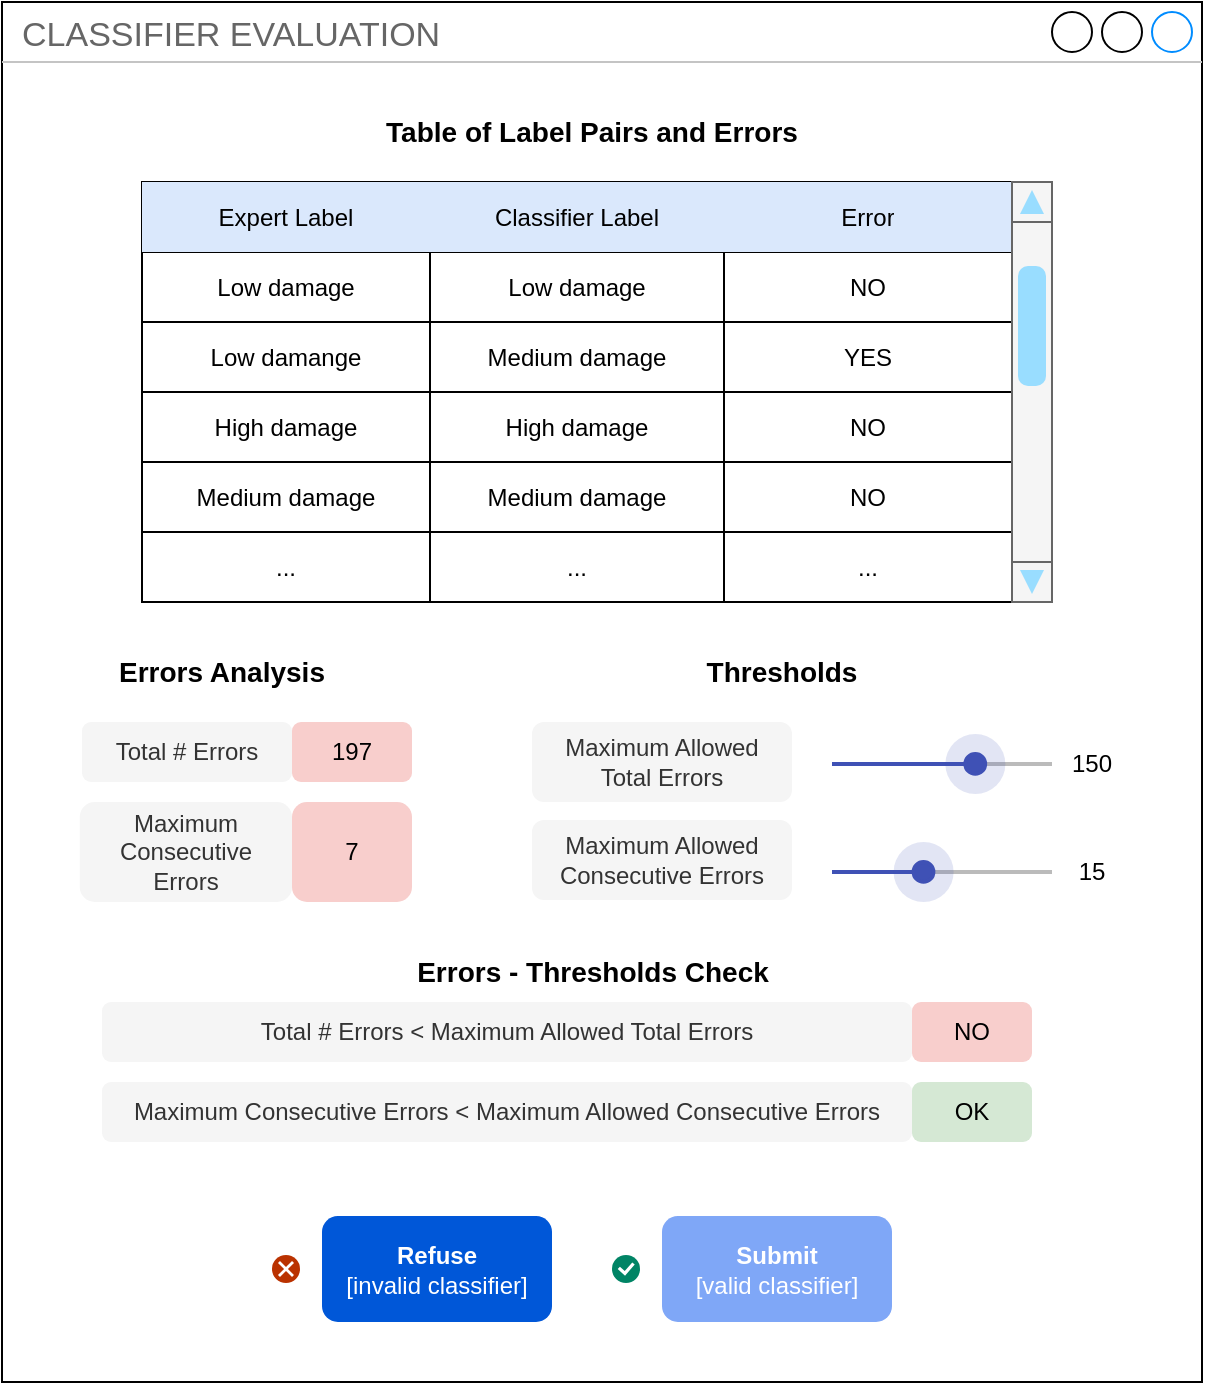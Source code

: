 <mxfile>
    <diagram name="Pagina-1" id="Qn5EjGO15V_ZMp10GDhG">
        <mxGraphModel dx="780" dy="604" grid="1" gridSize="10" guides="1" tooltips="1" connect="1" arrows="1" fold="1" page="1" pageScale="1" pageWidth="3300" pageHeight="2339" math="0" shadow="0">
            <root>
                <mxCell id="0"/>
                <mxCell id="1" parent="0"/>
                <mxCell id="CFf1ZAYyLSzgrhuiBxSv-1" value="CLASSIFIER EVALUATION" style="strokeWidth=1;shadow=0;dashed=0;align=center;html=1;shape=mxgraph.mockup.containers.window;align=left;verticalAlign=top;spacingLeft=8;strokeColor2=#008cff;strokeColor3=#c4c4c4;fontColor=#666666;mainText=;fontSize=17;labelBackgroundColor=none;whiteSpace=wrap;" parent="1" vertex="1">
                    <mxGeometry x="30" y="30" width="600" height="690" as="geometry"/>
                </mxCell>
                <mxCell id="CFf1ZAYyLSzgrhuiBxSv-61" value="" style="group" parent="1" vertex="1" connectable="0">
                    <mxGeometry x="165" y="657" width="140" height="33" as="geometry"/>
                </mxCell>
                <mxCell id="CFf1ZAYyLSzgrhuiBxSv-58" value="&lt;b&gt;Refuse&lt;/b&gt;&lt;br&gt;[invalid classifier]" style="rounded=1;fillColor=#0057D8;align=center;strokeColor=none;html=1;whiteSpace=wrap;fontColor=#ffffff;fontSize=12;sketch=0;" parent="CFf1ZAYyLSzgrhuiBxSv-61" vertex="1">
                    <mxGeometry x="25" y="-20" width="115" height="53" as="geometry"/>
                </mxCell>
                <mxCell id="CFf1ZAYyLSzgrhuiBxSv-59" value="" style="html=1;shadow=0;dashed=0;shape=mxgraph.atlassian.close;fillColor=#BA3200;strokeColor=none;html=1;sketch=0;" parent="CFf1ZAYyLSzgrhuiBxSv-61" vertex="1">
                    <mxGeometry y="-0.5" width="14" height="14" as="geometry"/>
                </mxCell>
                <mxCell id="CFf1ZAYyLSzgrhuiBxSv-74" value="Table of Label Pairs and Errors" style="text;html=1;strokeColor=none;fillColor=none;align=center;verticalAlign=middle;whiteSpace=wrap;rounded=0;fontStyle=1;fontSize=14;" parent="1" vertex="1">
                    <mxGeometry x="55" y="80" width="540" height="30" as="geometry"/>
                </mxCell>
                <mxCell id="CFf1ZAYyLSzgrhuiBxSv-114" value="Errors Analysis" style="text;html=1;strokeColor=none;fillColor=none;align=center;verticalAlign=middle;whiteSpace=wrap;rounded=0;fontStyle=1;fontSize=14;" parent="1" vertex="1">
                    <mxGeometry x="55" y="350" width="170" height="30" as="geometry"/>
                </mxCell>
                <mxCell id="CFf1ZAYyLSzgrhuiBxSv-140" value="7" style="text;html=1;strokeColor=none;fillColor=#f8cecc;align=center;verticalAlign=middle;whiteSpace=wrap;rounded=1;" parent="1" vertex="1">
                    <mxGeometry x="175" y="430" width="60" height="50" as="geometry"/>
                </mxCell>
                <mxCell id="CFf1ZAYyLSzgrhuiBxSv-138" value="197" style="text;html=1;strokeColor=none;fillColor=#f8cecc;align=center;verticalAlign=middle;whiteSpace=wrap;rounded=1;" parent="1" vertex="1">
                    <mxGeometry x="175" y="390" width="60" height="30" as="geometry"/>
                </mxCell>
                <mxCell id="CFf1ZAYyLSzgrhuiBxSv-137" value="Total # Errors" style="text;html=1;strokeColor=none;fillColor=#f5f5f5;align=center;verticalAlign=middle;whiteSpace=wrap;rounded=1;fontColor=#333333;" parent="1" vertex="1">
                    <mxGeometry x="70" y="390" width="105" height="30" as="geometry"/>
                </mxCell>
                <mxCell id="CFf1ZAYyLSzgrhuiBxSv-139" value="Maximum Consecutive &lt;br&gt;Errors" style="text;html=1;strokeColor=none;fillColor=#f5f5f5;align=center;verticalAlign=middle;whiteSpace=wrap;rounded=1;fontColor=#333333;" parent="1" vertex="1">
                    <mxGeometry x="68.87" y="430" width="106.13" height="50" as="geometry"/>
                </mxCell>
                <mxCell id="CFf1ZAYyLSzgrhuiBxSv-142" value="Thresholds" style="text;html=1;strokeColor=none;fillColor=none;align=center;verticalAlign=middle;whiteSpace=wrap;rounded=0;fontStyle=1;fontSize=14;" parent="1" vertex="1">
                    <mxGeometry x="335" y="350" width="170" height="30" as="geometry"/>
                </mxCell>
                <mxCell id="CFf1ZAYyLSzgrhuiBxSv-145" value="Maximum Allowed &lt;br&gt;Total Errors" style="text;html=1;strokeColor=none;fillColor=#f5f5f5;align=center;verticalAlign=middle;whiteSpace=wrap;rounded=1;fontColor=#333333;" parent="1" vertex="1">
                    <mxGeometry x="295" y="390" width="130" height="40" as="geometry"/>
                </mxCell>
                <mxCell id="CFf1ZAYyLSzgrhuiBxSv-146" value="" style="dashed=0;verticalLabelPosition=bottom;verticalAlign=top;align=center;shape=mxgraph.gmdl.sliderFocused;barPos=65.17;strokeColor=#3F51B5;opacity=100;strokeWidth=2;fillColor=#3F51B5;handleSize=30;shadow=0;html=1;" parent="1" vertex="1">
                    <mxGeometry x="445" y="396" width="110" height="30" as="geometry"/>
                </mxCell>
                <mxCell id="CFf1ZAYyLSzgrhuiBxSv-147" value="150" style="text;html=1;align=center;verticalAlign=middle;whiteSpace=wrap;rounded=1;" parent="1" vertex="1">
                    <mxGeometry x="545" y="391" width="60" height="40" as="geometry"/>
                </mxCell>
                <mxCell id="CFf1ZAYyLSzgrhuiBxSv-160" value="Maximum Allowed &lt;br&gt;Consecutive Errors" style="text;html=1;strokeColor=none;fillColor=#f5f5f5;align=center;verticalAlign=middle;whiteSpace=wrap;rounded=1;fontColor=#333333;" parent="1" vertex="1">
                    <mxGeometry x="295" y="439" width="130" height="40" as="geometry"/>
                </mxCell>
                <mxCell id="CFf1ZAYyLSzgrhuiBxSv-161" value="" style="dashed=0;verticalLabelPosition=bottom;verticalAlign=top;align=center;shape=mxgraph.gmdl.sliderFocused;barPos=41.64;strokeColor=#3F51B5;opacity=100;strokeWidth=2;fillColor=#3F51B5;handleSize=30;shadow=0;html=1;" parent="1" vertex="1">
                    <mxGeometry x="445" y="450" width="110" height="30" as="geometry"/>
                </mxCell>
                <mxCell id="CFf1ZAYyLSzgrhuiBxSv-162" value="15" style="text;html=1;align=center;verticalAlign=middle;whiteSpace=wrap;rounded=1;" parent="1" vertex="1">
                    <mxGeometry x="545" y="445" width="60" height="40" as="geometry"/>
                </mxCell>
                <mxCell id="CFf1ZAYyLSzgrhuiBxSv-164" value="Errors - Thresholds Check" style="text;html=1;strokeColor=none;fillColor=none;align=center;verticalAlign=middle;whiteSpace=wrap;rounded=0;fontStyle=1;fontSize=14;" parent="1" vertex="1">
                    <mxGeometry x="217.5" y="500" width="215" height="30" as="geometry"/>
                </mxCell>
                <mxCell id="CFf1ZAYyLSzgrhuiBxSv-170" value="NO" style="text;html=1;strokeColor=none;fillColor=#f8cecc;align=center;verticalAlign=middle;whiteSpace=wrap;rounded=1;" parent="1" vertex="1">
                    <mxGeometry x="485" y="530" width="60" height="30" as="geometry"/>
                </mxCell>
                <mxCell id="CFf1ZAYyLSzgrhuiBxSv-171" value="Total # Errors &amp;lt; Maximum Allowed Total Errors" style="text;html=1;strokeColor=none;fillColor=#f5f5f5;align=center;verticalAlign=middle;whiteSpace=wrap;rounded=1;fontColor=#333333;" parent="1" vertex="1">
                    <mxGeometry x="80" y="530" width="405" height="30" as="geometry"/>
                </mxCell>
                <mxCell id="CFf1ZAYyLSzgrhuiBxSv-179" value="OK" style="text;html=1;strokeColor=none;fillColor=#d5e8d4;align=center;verticalAlign=middle;whiteSpace=wrap;rounded=1;" parent="1" vertex="1">
                    <mxGeometry x="485" y="570" width="60" height="30" as="geometry"/>
                </mxCell>
                <mxCell id="CFf1ZAYyLSzgrhuiBxSv-180" value="Maximum Consecutive Errors&amp;nbsp;&amp;lt; Maximum Allowed Consecutive Errors" style="text;html=1;strokeColor=none;fillColor=#f5f5f5;align=center;verticalAlign=middle;whiteSpace=wrap;rounded=1;fontColor=#333333;" parent="1" vertex="1">
                    <mxGeometry x="80" y="570" width="405" height="30" as="geometry"/>
                </mxCell>
                <mxCell id="EfdLprBS7-gR66xgq3Gq-1" value="" style="group;shadow=0;" parent="1" vertex="1" connectable="0">
                    <mxGeometry x="335" y="637" width="140" height="53" as="geometry"/>
                </mxCell>
                <mxCell id="CFf1ZAYyLSzgrhuiBxSv-56" value="&lt;b&gt;Submit &lt;/b&gt;&lt;br&gt;[valid classifier]" style="rounded=1;fillColor=#0050ef;align=center;strokeColor=none;html=1;whiteSpace=wrap;fontSize=12;sketch=0;fontColor=#ffffff;opacity=50;" parent="EfdLprBS7-gR66xgq3Gq-1" vertex="1">
                    <mxGeometry x="25" width="115" height="53" as="geometry"/>
                </mxCell>
                <mxCell id="CFf1ZAYyLSzgrhuiBxSv-57" value="" style="html=1;shadow=0;dashed=0;shape=mxgraph.atlassian.checkbox;fillColor=#008465;strokeColor=none;html=1;sketch=0;" parent="EfdLprBS7-gR66xgq3Gq-1" vertex="1">
                    <mxGeometry y="19.5" width="14" height="14" as="geometry"/>
                </mxCell>
                <mxCell id="2" value="" style="group" vertex="1" connectable="0" parent="1">
                    <mxGeometry x="100" y="120" width="455" height="210" as="geometry"/>
                </mxCell>
                <mxCell id="CFf1ZAYyLSzgrhuiBxSv-75" value="" style="shape=table;startSize=0;container=1;collapsible=0;childLayout=tableLayout;fontSize=12;" parent="2" vertex="1">
                    <mxGeometry width="435" height="210" as="geometry"/>
                </mxCell>
                <mxCell id="CFf1ZAYyLSzgrhuiBxSv-76" value="" style="shape=tableRow;horizontal=0;startSize=0;swimlaneHead=0;swimlaneBody=0;strokeColor=inherit;top=0;left=0;bottom=0;right=0;collapsible=0;dropTarget=0;fillColor=none;points=[[0,0.5],[1,0.5]];portConstraint=eastwest;fontSize=16;" parent="CFf1ZAYyLSzgrhuiBxSv-75" vertex="1">
                    <mxGeometry width="435" height="35" as="geometry"/>
                </mxCell>
                <mxCell id="CFf1ZAYyLSzgrhuiBxSv-77" value="Expert Label" style="shape=partialRectangle;html=1;whiteSpace=wrap;connectable=0;strokeColor=default;overflow=hidden;fillColor=#dae8fc;top=0;left=0;bottom=0;right=0;pointerEvents=1;fontSize=12;" parent="CFf1ZAYyLSzgrhuiBxSv-76" vertex="1">
                    <mxGeometry width="144" height="35" as="geometry">
                        <mxRectangle width="144" height="35" as="alternateBounds"/>
                    </mxGeometry>
                </mxCell>
                <mxCell id="CFf1ZAYyLSzgrhuiBxSv-78" value="Classifier Label" style="shape=partialRectangle;html=1;whiteSpace=wrap;connectable=0;strokeColor=default;overflow=hidden;fillColor=#dae8fc;top=0;left=0;bottom=0;right=0;pointerEvents=1;fontSize=12;" parent="CFf1ZAYyLSzgrhuiBxSv-76" vertex="1">
                    <mxGeometry x="144" width="147" height="35" as="geometry">
                        <mxRectangle width="147" height="35" as="alternateBounds"/>
                    </mxGeometry>
                </mxCell>
                <mxCell id="CFf1ZAYyLSzgrhuiBxSv-79" value="Error" style="shape=partialRectangle;html=1;whiteSpace=wrap;connectable=0;strokeColor=default;overflow=hidden;fillColor=#dae8fc;top=0;left=0;bottom=0;right=0;pointerEvents=1;fontSize=12;" parent="CFf1ZAYyLSzgrhuiBxSv-76" vertex="1">
                    <mxGeometry x="291" width="144" height="35" as="geometry">
                        <mxRectangle width="144" height="35" as="alternateBounds"/>
                    </mxGeometry>
                </mxCell>
                <mxCell id="CFf1ZAYyLSzgrhuiBxSv-80" value="" style="shape=tableRow;horizontal=0;startSize=0;swimlaneHead=0;swimlaneBody=0;strokeColor=inherit;top=0;left=0;bottom=0;right=0;collapsible=0;dropTarget=0;fillColor=none;points=[[0,0.5],[1,0.5]];portConstraint=eastwest;fontSize=16;" parent="CFf1ZAYyLSzgrhuiBxSv-75" vertex="1">
                    <mxGeometry y="35" width="435" height="35" as="geometry"/>
                </mxCell>
                <mxCell id="CFf1ZAYyLSzgrhuiBxSv-81" value="Low damage" style="shape=partialRectangle;html=1;whiteSpace=wrap;connectable=0;strokeColor=inherit;overflow=hidden;fillColor=none;top=0;left=0;bottom=0;right=0;pointerEvents=1;fontSize=12;" parent="CFf1ZAYyLSzgrhuiBxSv-80" vertex="1">
                    <mxGeometry width="144" height="35" as="geometry">
                        <mxRectangle width="144" height="35" as="alternateBounds"/>
                    </mxGeometry>
                </mxCell>
                <mxCell id="CFf1ZAYyLSzgrhuiBxSv-82" value="Low damage" style="shape=partialRectangle;html=1;whiteSpace=wrap;connectable=0;strokeColor=inherit;overflow=hidden;fillColor=none;top=0;left=0;bottom=0;right=0;pointerEvents=1;fontSize=12;" parent="CFf1ZAYyLSzgrhuiBxSv-80" vertex="1">
                    <mxGeometry x="144" width="147" height="35" as="geometry">
                        <mxRectangle width="147" height="35" as="alternateBounds"/>
                    </mxGeometry>
                </mxCell>
                <mxCell id="CFf1ZAYyLSzgrhuiBxSv-83" value="NO" style="shape=partialRectangle;html=1;whiteSpace=wrap;connectable=0;strokeColor=inherit;overflow=hidden;fillColor=none;top=0;left=0;bottom=0;right=0;pointerEvents=1;fontSize=12;" parent="CFf1ZAYyLSzgrhuiBxSv-80" vertex="1">
                    <mxGeometry x="291" width="144" height="35" as="geometry">
                        <mxRectangle width="144" height="35" as="alternateBounds"/>
                    </mxGeometry>
                </mxCell>
                <mxCell id="CFf1ZAYyLSzgrhuiBxSv-84" value="" style="shape=tableRow;horizontal=0;startSize=0;swimlaneHead=0;swimlaneBody=0;strokeColor=inherit;top=0;left=0;bottom=0;right=0;collapsible=0;dropTarget=0;fillColor=none;points=[[0,0.5],[1,0.5]];portConstraint=eastwest;fontSize=16;" parent="CFf1ZAYyLSzgrhuiBxSv-75" vertex="1">
                    <mxGeometry y="70" width="435" height="35" as="geometry"/>
                </mxCell>
                <mxCell id="CFf1ZAYyLSzgrhuiBxSv-85" value="Low damange" style="shape=partialRectangle;html=1;whiteSpace=wrap;connectable=0;strokeColor=inherit;overflow=hidden;fillColor=none;top=0;left=0;bottom=0;right=0;pointerEvents=1;fontSize=12;" parent="CFf1ZAYyLSzgrhuiBxSv-84" vertex="1">
                    <mxGeometry width="144" height="35" as="geometry">
                        <mxRectangle width="144" height="35" as="alternateBounds"/>
                    </mxGeometry>
                </mxCell>
                <mxCell id="CFf1ZAYyLSzgrhuiBxSv-86" value="Medium damage" style="shape=partialRectangle;html=1;whiteSpace=wrap;connectable=0;strokeColor=inherit;overflow=hidden;fillColor=none;top=0;left=0;bottom=0;right=0;pointerEvents=1;fontSize=12;" parent="CFf1ZAYyLSzgrhuiBxSv-84" vertex="1">
                    <mxGeometry x="144" width="147" height="35" as="geometry">
                        <mxRectangle width="147" height="35" as="alternateBounds"/>
                    </mxGeometry>
                </mxCell>
                <mxCell id="CFf1ZAYyLSzgrhuiBxSv-87" value="YES" style="shape=partialRectangle;html=1;whiteSpace=wrap;connectable=0;strokeColor=inherit;overflow=hidden;fillColor=none;top=0;left=0;bottom=0;right=0;pointerEvents=1;fontSize=12;" parent="CFf1ZAYyLSzgrhuiBxSv-84" vertex="1">
                    <mxGeometry x="291" width="144" height="35" as="geometry">
                        <mxRectangle width="144" height="35" as="alternateBounds"/>
                    </mxGeometry>
                </mxCell>
                <mxCell id="CFf1ZAYyLSzgrhuiBxSv-94" style="shape=tableRow;horizontal=0;startSize=0;swimlaneHead=0;swimlaneBody=0;strokeColor=inherit;top=0;left=0;bottom=0;right=0;collapsible=0;dropTarget=0;fillColor=none;points=[[0,0.5],[1,0.5]];portConstraint=eastwest;fontSize=16;" parent="CFf1ZAYyLSzgrhuiBxSv-75" vertex="1">
                    <mxGeometry y="105" width="435" height="35" as="geometry"/>
                </mxCell>
                <mxCell id="CFf1ZAYyLSzgrhuiBxSv-96" value="High damage" style="shape=partialRectangle;html=1;whiteSpace=wrap;connectable=0;strokeColor=inherit;overflow=hidden;fillColor=none;top=0;left=0;bottom=0;right=0;pointerEvents=1;fontSize=12;" parent="CFf1ZAYyLSzgrhuiBxSv-94" vertex="1">
                    <mxGeometry width="144" height="35" as="geometry">
                        <mxRectangle width="144" height="35" as="alternateBounds"/>
                    </mxGeometry>
                </mxCell>
                <mxCell id="CFf1ZAYyLSzgrhuiBxSv-97" value="High damage" style="shape=partialRectangle;html=1;whiteSpace=wrap;connectable=0;strokeColor=inherit;overflow=hidden;fillColor=none;top=0;left=0;bottom=0;right=0;pointerEvents=1;fontSize=12;" parent="CFf1ZAYyLSzgrhuiBxSv-94" vertex="1">
                    <mxGeometry x="144" width="147" height="35" as="geometry">
                        <mxRectangle width="147" height="35" as="alternateBounds"/>
                    </mxGeometry>
                </mxCell>
                <mxCell id="CFf1ZAYyLSzgrhuiBxSv-98" value="NO" style="shape=partialRectangle;html=1;whiteSpace=wrap;connectable=0;strokeColor=inherit;overflow=hidden;fillColor=none;top=0;left=0;bottom=0;right=0;pointerEvents=1;fontSize=12;" parent="CFf1ZAYyLSzgrhuiBxSv-94" vertex="1">
                    <mxGeometry x="291" width="144" height="35" as="geometry">
                        <mxRectangle width="144" height="35" as="alternateBounds"/>
                    </mxGeometry>
                </mxCell>
                <mxCell id="CFf1ZAYyLSzgrhuiBxSv-102" style="shape=tableRow;horizontal=0;startSize=0;swimlaneHead=0;swimlaneBody=0;strokeColor=inherit;top=0;left=0;bottom=0;right=0;collapsible=0;dropTarget=0;fillColor=none;points=[[0,0.5],[1,0.5]];portConstraint=eastwest;fontSize=16;" parent="CFf1ZAYyLSzgrhuiBxSv-75" vertex="1">
                    <mxGeometry y="140" width="435" height="35" as="geometry"/>
                </mxCell>
                <mxCell id="CFf1ZAYyLSzgrhuiBxSv-104" value="Medium damage" style="shape=partialRectangle;html=1;whiteSpace=wrap;connectable=0;strokeColor=inherit;overflow=hidden;fillColor=none;top=0;left=0;bottom=0;right=0;pointerEvents=1;fontSize=12;" parent="CFf1ZAYyLSzgrhuiBxSv-102" vertex="1">
                    <mxGeometry width="144" height="35" as="geometry">
                        <mxRectangle width="144" height="35" as="alternateBounds"/>
                    </mxGeometry>
                </mxCell>
                <mxCell id="CFf1ZAYyLSzgrhuiBxSv-105" value="Medium damage" style="shape=partialRectangle;html=1;whiteSpace=wrap;connectable=0;strokeColor=inherit;overflow=hidden;fillColor=none;top=0;left=0;bottom=0;right=0;pointerEvents=1;fontSize=12;" parent="CFf1ZAYyLSzgrhuiBxSv-102" vertex="1">
                    <mxGeometry x="144" width="147" height="35" as="geometry">
                        <mxRectangle width="147" height="35" as="alternateBounds"/>
                    </mxGeometry>
                </mxCell>
                <mxCell id="CFf1ZAYyLSzgrhuiBxSv-106" value="NO" style="shape=partialRectangle;html=1;whiteSpace=wrap;connectable=0;strokeColor=inherit;overflow=hidden;fillColor=none;top=0;left=0;bottom=0;right=0;pointerEvents=1;fontSize=12;" parent="CFf1ZAYyLSzgrhuiBxSv-102" vertex="1">
                    <mxGeometry x="291" width="144" height="35" as="geometry">
                        <mxRectangle width="144" height="35" as="alternateBounds"/>
                    </mxGeometry>
                </mxCell>
                <mxCell id="CFf1ZAYyLSzgrhuiBxSv-107" style="shape=tableRow;horizontal=0;startSize=0;swimlaneHead=0;swimlaneBody=0;strokeColor=inherit;top=0;left=0;bottom=0;right=0;collapsible=0;dropTarget=0;fillColor=none;points=[[0,0.5],[1,0.5]];portConstraint=eastwest;fontSize=16;" parent="CFf1ZAYyLSzgrhuiBxSv-75" vertex="1">
                    <mxGeometry y="175" width="435" height="35" as="geometry"/>
                </mxCell>
                <mxCell id="CFf1ZAYyLSzgrhuiBxSv-109" value="..." style="shape=partialRectangle;html=1;whiteSpace=wrap;connectable=0;strokeColor=inherit;overflow=hidden;fillColor=none;top=0;left=0;bottom=0;right=0;pointerEvents=1;fontSize=12;" parent="CFf1ZAYyLSzgrhuiBxSv-107" vertex="1">
                    <mxGeometry width="144" height="35" as="geometry">
                        <mxRectangle width="144" height="35" as="alternateBounds"/>
                    </mxGeometry>
                </mxCell>
                <mxCell id="CFf1ZAYyLSzgrhuiBxSv-110" value="..." style="shape=partialRectangle;html=1;whiteSpace=wrap;connectable=0;strokeColor=inherit;overflow=hidden;fillColor=none;top=0;left=0;bottom=0;right=0;pointerEvents=1;fontSize=12;" parent="CFf1ZAYyLSzgrhuiBxSv-107" vertex="1">
                    <mxGeometry x="144" width="147" height="35" as="geometry">
                        <mxRectangle width="147" height="35" as="alternateBounds"/>
                    </mxGeometry>
                </mxCell>
                <mxCell id="CFf1ZAYyLSzgrhuiBxSv-111" value="..." style="shape=partialRectangle;html=1;whiteSpace=wrap;connectable=0;strokeColor=inherit;overflow=hidden;fillColor=none;top=0;left=0;bottom=0;right=0;pointerEvents=1;fontSize=12;" parent="CFf1ZAYyLSzgrhuiBxSv-107" vertex="1">
                    <mxGeometry x="291" width="144" height="35" as="geometry">
                        <mxRectangle width="144" height="35" as="alternateBounds"/>
                    </mxGeometry>
                </mxCell>
                <mxCell id="CFf1ZAYyLSzgrhuiBxSv-99" value="" style="verticalLabelPosition=bottom;shadow=0;dashed=0;align=center;html=1;verticalAlign=top;strokeWidth=1;shape=mxgraph.mockup.navigation.scrollBar;strokeColor=#666666;barPos=20;fillColor2=#99ddff;strokeColor2=none;direction=north;movable=1;resizable=1;rotatable=1;deletable=1;editable=1;locked=0;connectable=1;flipV=1;fillColor=#f5f5f5;fontColor=#333333;" parent="2" vertex="1">
                    <mxGeometry x="435" width="20" height="210" as="geometry"/>
                </mxCell>
            </root>
        </mxGraphModel>
    </diagram>
</mxfile>